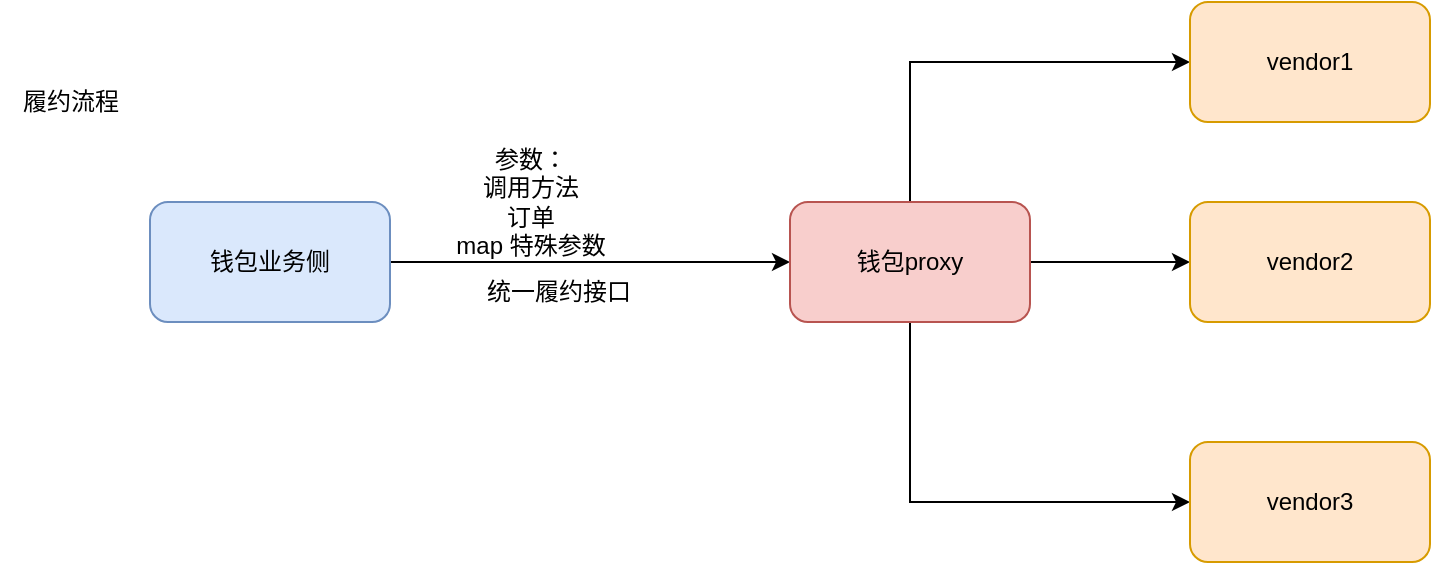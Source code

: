 <mxfile version="21.1.5" type="github">
  <diagram name="第 1 页" id="K2hMBKYkeD5TxXZCcAcU">
    <mxGraphModel dx="1306" dy="836" grid="1" gridSize="10" guides="1" tooltips="1" connect="1" arrows="1" fold="1" page="1" pageScale="1" pageWidth="827" pageHeight="1169" math="0" shadow="0">
      <root>
        <mxCell id="0" />
        <mxCell id="1" parent="0" />
        <mxCell id="TfYgrnvg8W-qXzEKckR5-3" value="" style="edgeStyle=orthogonalEdgeStyle;rounded=0;orthogonalLoop=1;jettySize=auto;html=1;" edge="1" parent="1" source="TfYgrnvg8W-qXzEKckR5-1" target="TfYgrnvg8W-qXzEKckR5-2">
          <mxGeometry relative="1" as="geometry" />
        </mxCell>
        <mxCell id="TfYgrnvg8W-qXzEKckR5-1" value="钱包业务侧" style="rounded=1;whiteSpace=wrap;html=1;fillColor=#dae8fc;strokeColor=#6c8ebf;" vertex="1" parent="1">
          <mxGeometry x="105" y="230" width="120" height="60" as="geometry" />
        </mxCell>
        <mxCell id="TfYgrnvg8W-qXzEKckR5-6" value="" style="edgeStyle=orthogonalEdgeStyle;rounded=0;orthogonalLoop=1;jettySize=auto;html=1;" edge="1" parent="1" source="TfYgrnvg8W-qXzEKckR5-2" target="TfYgrnvg8W-qXzEKckR5-5">
          <mxGeometry relative="1" as="geometry">
            <Array as="points">
              <mxPoint x="485" y="160" />
            </Array>
          </mxGeometry>
        </mxCell>
        <mxCell id="TfYgrnvg8W-qXzEKckR5-8" value="" style="edgeStyle=orthogonalEdgeStyle;rounded=0;orthogonalLoop=1;jettySize=auto;html=1;" edge="1" parent="1" source="TfYgrnvg8W-qXzEKckR5-2" target="TfYgrnvg8W-qXzEKckR5-7">
          <mxGeometry relative="1" as="geometry" />
        </mxCell>
        <mxCell id="TfYgrnvg8W-qXzEKckR5-10" value="" style="edgeStyle=orthogonalEdgeStyle;rounded=0;orthogonalLoop=1;jettySize=auto;html=1;" edge="1" parent="1" source="TfYgrnvg8W-qXzEKckR5-2" target="TfYgrnvg8W-qXzEKckR5-9">
          <mxGeometry relative="1" as="geometry">
            <Array as="points">
              <mxPoint x="485" y="380" />
            </Array>
          </mxGeometry>
        </mxCell>
        <mxCell id="TfYgrnvg8W-qXzEKckR5-2" value="钱包proxy" style="whiteSpace=wrap;html=1;rounded=1;fillColor=#f8cecc;strokeColor=#b85450;" vertex="1" parent="1">
          <mxGeometry x="425" y="230" width="120" height="60" as="geometry" />
        </mxCell>
        <mxCell id="TfYgrnvg8W-qXzEKckR5-4" value="参数：&lt;br&gt;调用方法&lt;br&gt;订单&lt;br&gt;map 特殊参数" style="text;html=1;align=center;verticalAlign=middle;resizable=0;points=[];autosize=1;strokeColor=none;fillColor=none;" vertex="1" parent="1">
          <mxGeometry x="245" y="195" width="100" height="70" as="geometry" />
        </mxCell>
        <mxCell id="TfYgrnvg8W-qXzEKckR5-5" value="vendor1" style="whiteSpace=wrap;html=1;rounded=1;fillColor=#ffe6cc;strokeColor=#d79b00;" vertex="1" parent="1">
          <mxGeometry x="625" y="130" width="120" height="60" as="geometry" />
        </mxCell>
        <mxCell id="TfYgrnvg8W-qXzEKckR5-7" value="vendor2" style="whiteSpace=wrap;html=1;rounded=1;fillColor=#ffe6cc;strokeColor=#d79b00;" vertex="1" parent="1">
          <mxGeometry x="625" y="230" width="120" height="60" as="geometry" />
        </mxCell>
        <mxCell id="TfYgrnvg8W-qXzEKckR5-9" value="vendor3" style="whiteSpace=wrap;html=1;rounded=1;fillColor=#ffe6cc;strokeColor=#d79b00;" vertex="1" parent="1">
          <mxGeometry x="625" y="350" width="120" height="60" as="geometry" />
        </mxCell>
        <mxCell id="TfYgrnvg8W-qXzEKckR5-11" value="履约流程" style="text;html=1;align=center;verticalAlign=middle;resizable=0;points=[];autosize=1;strokeColor=none;fillColor=none;" vertex="1" parent="1">
          <mxGeometry x="30" y="165" width="70" height="30" as="geometry" />
        </mxCell>
        <mxCell id="TfYgrnvg8W-qXzEKckR5-12" value="统一履约接口" style="text;html=1;align=center;verticalAlign=middle;resizable=0;points=[];autosize=1;strokeColor=none;fillColor=none;" vertex="1" parent="1">
          <mxGeometry x="259" y="260" width="100" height="30" as="geometry" />
        </mxCell>
      </root>
    </mxGraphModel>
  </diagram>
</mxfile>
